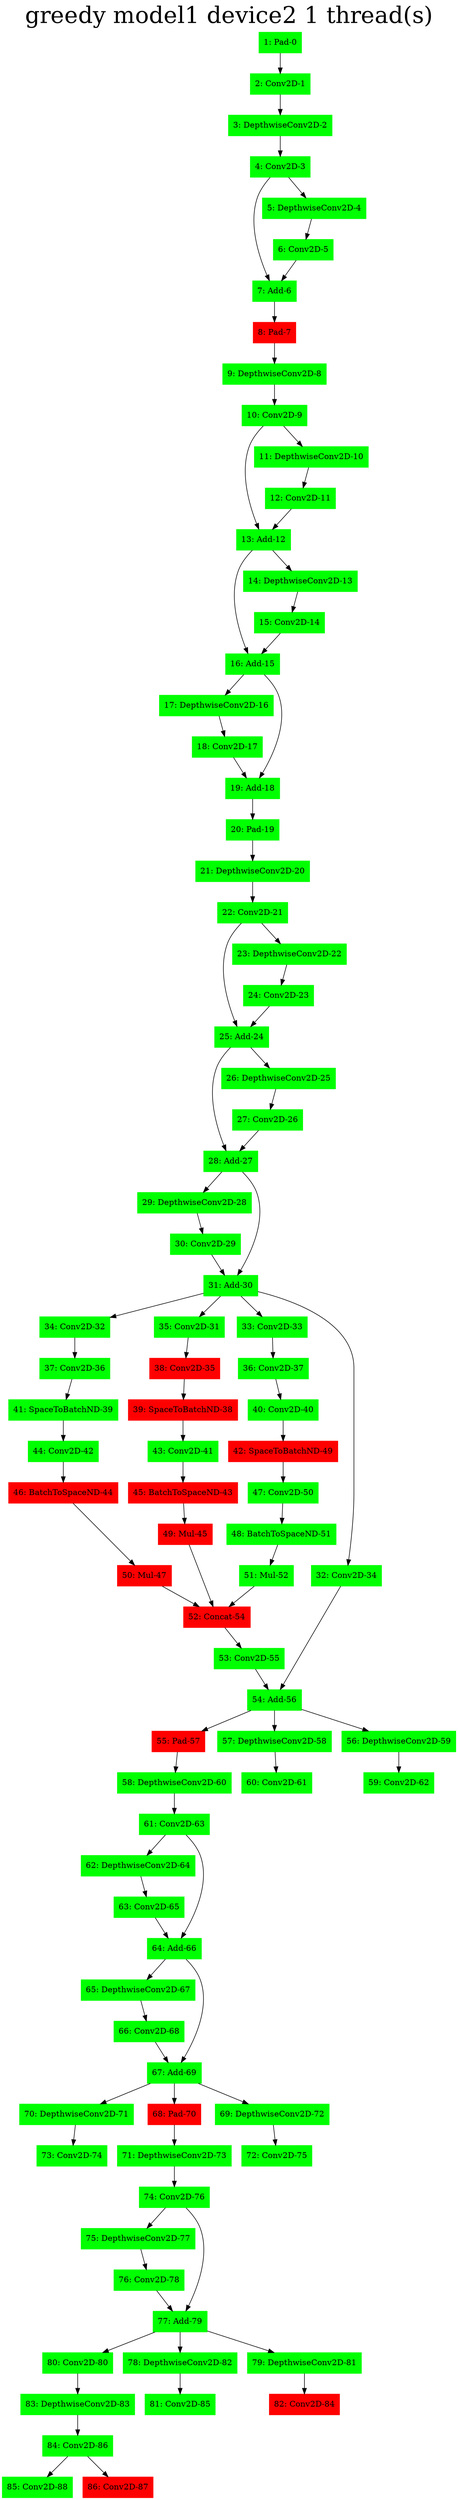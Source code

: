 digraph G {
label     = "greedy model1 device2 1 thread(s)"
    labelloc  =  t // t: Place the graph's title on top.
    fontsize  = 40 // Make title stand out by giving a large font size
    fontcolor = black"1: Pad-0"->"2: Conv2D-1";
"1: Pad-0" [shape=box,style=filled,color=green];
"2: Conv2D-1"->"3: DepthwiseConv2D-2";
"2: Conv2D-1" [shape=box,style=filled,color=green];
"3: DepthwiseConv2D-2"->"4: Conv2D-3";
"3: DepthwiseConv2D-2" [shape=box,style=filled,color=green];
"4: Conv2D-3"->"7: Add-6";
"4: Conv2D-3"->"5: DepthwiseConv2D-4";
"4: Conv2D-3" [shape=box,style=filled,color=green];
"5: DepthwiseConv2D-4"->"6: Conv2D-5";
"5: DepthwiseConv2D-4" [shape=box,style=filled,color=green];
"6: Conv2D-5"->"7: Add-6";
"6: Conv2D-5" [shape=box,style=filled,color=green];
"7: Add-6"->"8: Pad-7";
"7: Add-6" [shape=box,style=filled,color=green];
"8: Pad-7"->"9: DepthwiseConv2D-8";
"8: Pad-7" [shape=box,style=filled,color=red];
"9: DepthwiseConv2D-8"->"10: Conv2D-9";
"9: DepthwiseConv2D-8" [shape=box,style=filled,color=green];
"10: Conv2D-9"->"13: Add-12";
"10: Conv2D-9"->"11: DepthwiseConv2D-10";
"10: Conv2D-9" [shape=box,style=filled,color=green];
"11: DepthwiseConv2D-10"->"12: Conv2D-11";
"11: DepthwiseConv2D-10" [shape=box,style=filled,color=green];
"12: Conv2D-11"->"13: Add-12";
"12: Conv2D-11" [shape=box,style=filled,color=green];
"13: Add-12"->"16: Add-15";
"13: Add-12"->"14: DepthwiseConv2D-13";
"13: Add-12" [shape=box,style=filled,color=green];
"14: DepthwiseConv2D-13"->"15: Conv2D-14";
"14: DepthwiseConv2D-13" [shape=box,style=filled,color=green];
"15: Conv2D-14"->"16: Add-15";
"15: Conv2D-14" [shape=box,style=filled,color=green];
"16: Add-15"->"17: DepthwiseConv2D-16";
"16: Add-15"->"19: Add-18";
"16: Add-15" [shape=box,style=filled,color=green];
"17: DepthwiseConv2D-16"->"18: Conv2D-17";
"17: DepthwiseConv2D-16" [shape=box,style=filled,color=green];
"18: Conv2D-17"->"19: Add-18";
"18: Conv2D-17" [shape=box,style=filled,color=green];
"19: Add-18"->"20: Pad-19";
"19: Add-18" [shape=box,style=filled,color=green];
"20: Pad-19"->"21: DepthwiseConv2D-20";
"20: Pad-19" [shape=box,style=filled,color=green];
"21: DepthwiseConv2D-20"->"22: Conv2D-21";
"21: DepthwiseConv2D-20" [shape=box,style=filled,color=green];
"22: Conv2D-21"->"25: Add-24";
"22: Conv2D-21"->"23: DepthwiseConv2D-22";
"22: Conv2D-21" [shape=box,style=filled,color=green];
"23: DepthwiseConv2D-22"->"24: Conv2D-23";
"23: DepthwiseConv2D-22" [shape=box,style=filled,color=green];
"24: Conv2D-23"->"25: Add-24";
"24: Conv2D-23" [shape=box,style=filled,color=green];
"25: Add-24"->"28: Add-27";
"25: Add-24"->"26: DepthwiseConv2D-25";
"25: Add-24" [shape=box,style=filled,color=green];
"26: DepthwiseConv2D-25"->"27: Conv2D-26";
"26: DepthwiseConv2D-25" [shape=box,style=filled,color=green];
"27: Conv2D-26"->"28: Add-27";
"27: Conv2D-26" [shape=box,style=filled,color=green];
"28: Add-27"->"29: DepthwiseConv2D-28";
"28: Add-27"->"31: Add-30";
"28: Add-27" [shape=box,style=filled,color=green];
"29: DepthwiseConv2D-28"->"30: Conv2D-29";
"29: DepthwiseConv2D-28" [shape=box,style=filled,color=green];
"30: Conv2D-29"->"31: Add-30";
"30: Conv2D-29" [shape=box,style=filled,color=green];
"31: Add-30"->"34: Conv2D-32";
"31: Add-30"->"35: Conv2D-31";
"31: Add-30"->"33: Conv2D-33";
"31: Add-30"->"32: Conv2D-34";
"31: Add-30" [shape=box,style=filled,color=green];
"32: Conv2D-34"->"54: Add-56";
"32: Conv2D-34" [shape=box,style=filled,color=green];
"33: Conv2D-33"->"36: Conv2D-37";
"33: Conv2D-33" [shape=box,style=filled,color=green];
"36: Conv2D-37"->"40: Conv2D-40";
"36: Conv2D-37" [shape=box,style=filled,color=green];
"40: Conv2D-40"->"42: SpaceToBatchND-49";
"40: Conv2D-40" [shape=box,style=filled,color=green];
"42: SpaceToBatchND-49"->"47: Conv2D-50";
"42: SpaceToBatchND-49" [shape=box,style=filled,color=red];
"47: Conv2D-50"->"48: BatchToSpaceND-51";
"47: Conv2D-50" [shape=box,style=filled,color=green];
"48: BatchToSpaceND-51"->"51: Mul-52";
"48: BatchToSpaceND-51" [shape=box,style=filled,color=green];
"51: Mul-52"->"52: Concat-54";
"51: Mul-52" [shape=box,style=filled,color=green];
"34: Conv2D-32"->"37: Conv2D-36";
"34: Conv2D-32" [shape=box,style=filled,color=green];
"37: Conv2D-36"->"41: SpaceToBatchND-39";
"37: Conv2D-36" [shape=box,style=filled,color=green];
"41: SpaceToBatchND-39"->"44: Conv2D-42";
"41: SpaceToBatchND-39" [shape=box,style=filled,color=green];
"44: Conv2D-42"->"46: BatchToSpaceND-44";
"44: Conv2D-42" [shape=box,style=filled,color=green];
"46: BatchToSpaceND-44"->"50: Mul-47";
"46: BatchToSpaceND-44" [shape=box,style=filled,color=red];
"50: Mul-47"->"52: Concat-54";
"50: Mul-47" [shape=box,style=filled,color=red];
"35: Conv2D-31"->"38: Conv2D-35";
"35: Conv2D-31" [shape=box,style=filled,color=green];
"38: Conv2D-35"->"39: SpaceToBatchND-38";
"38: Conv2D-35" [shape=box,style=filled,color=red];
"39: SpaceToBatchND-38"->"43: Conv2D-41";
"39: SpaceToBatchND-38" [shape=box,style=filled,color=red];
"43: Conv2D-41"->"45: BatchToSpaceND-43";
"43: Conv2D-41" [shape=box,style=filled,color=green];
"45: BatchToSpaceND-43"->"49: Mul-45";
"45: BatchToSpaceND-43" [shape=box,style=filled,color=red];
"49: Mul-45"->"52: Concat-54";
"49: Mul-45" [shape=box,style=filled,color=red];
"52: Concat-54"->"53: Conv2D-55";
"52: Concat-54" [shape=box,style=filled,color=red];
"53: Conv2D-55"->"54: Add-56";
"53: Conv2D-55" [shape=box,style=filled,color=green];
"54: Add-56"->"55: Pad-57";
"54: Add-56"->"57: DepthwiseConv2D-58";
"54: Add-56"->"56: DepthwiseConv2D-59";
"54: Add-56" [shape=box,style=filled,color=green];
"55: Pad-57"->"58: DepthwiseConv2D-60";
"55: Pad-57" [shape=box,style=filled,color=red];
"58: DepthwiseConv2D-60"->"61: Conv2D-63";
"58: DepthwiseConv2D-60" [shape=box,style=filled,color=green];
"61: Conv2D-63"->"62: DepthwiseConv2D-64";
"61: Conv2D-63"->"64: Add-66";
"61: Conv2D-63" [shape=box,style=filled,color=green];
"62: DepthwiseConv2D-64"->"63: Conv2D-65";
"62: DepthwiseConv2D-64" [shape=box,style=filled,color=green];
"63: Conv2D-65"->"64: Add-66";
"63: Conv2D-65" [shape=box,style=filled,color=green];
"64: Add-66"->"65: DepthwiseConv2D-67";
"64: Add-66"->"67: Add-69";
"64: Add-66" [shape=box,style=filled,color=green];
"65: DepthwiseConv2D-67"->"66: Conv2D-68";
"65: DepthwiseConv2D-67" [shape=box,style=filled,color=green];
"66: Conv2D-68"->"67: Add-69";
"66: Conv2D-68" [shape=box,style=filled,color=green];
"67: Add-69"->"70: DepthwiseConv2D-71";
"67: Add-69"->"68: Pad-70";
"67: Add-69"->"69: DepthwiseConv2D-72";
"67: Add-69" [shape=box,style=filled,color=green];
"68: Pad-70"->"71: DepthwiseConv2D-73";
"68: Pad-70" [shape=box,style=filled,color=red];
"71: DepthwiseConv2D-73"->"74: Conv2D-76";
"71: DepthwiseConv2D-73" [shape=box,style=filled,color=green];
"74: Conv2D-76"->"75: DepthwiseConv2D-77";
"74: Conv2D-76"->"77: Add-79";
"74: Conv2D-76" [shape=box,style=filled,color=green];
"75: DepthwiseConv2D-77"->"76: Conv2D-78";
"75: DepthwiseConv2D-77" [shape=box,style=filled,color=green];
"76: Conv2D-78"->"77: Add-79";
"76: Conv2D-78" [shape=box,style=filled,color=green];
"77: Add-79"->"80: Conv2D-80";
"77: Add-79"->"78: DepthwiseConv2D-82";
"77: Add-79"->"79: DepthwiseConv2D-81";
"77: Add-79" [shape=box,style=filled,color=green];
"80: Conv2D-80"->"83: DepthwiseConv2D-83";
"80: Conv2D-80" [shape=box,style=filled,color=green];
"83: DepthwiseConv2D-83"->"84: Conv2D-86";
"83: DepthwiseConv2D-83" [shape=box,style=filled,color=green];
"84: Conv2D-86"->"85: Conv2D-88";
"84: Conv2D-86"->"86: Conv2D-87";
"84: Conv2D-86" [shape=box,style=filled,color=green];
"85: Conv2D-88" [shape=box,style=filled,color=green];
"86: Conv2D-87" [shape=box,style=filled,color=red];
"78: DepthwiseConv2D-82"->"81: Conv2D-85";
"78: DepthwiseConv2D-82" [shape=box,style=filled,color=green];
"81: Conv2D-85" [shape=box,style=filled,color=green];
"79: DepthwiseConv2D-81"->"82: Conv2D-84";
"79: DepthwiseConv2D-81" [shape=box,style=filled,color=green];
"82: Conv2D-84" [shape=box,style=filled,color=red];
"69: DepthwiseConv2D-72"->"72: Conv2D-75";
"69: DepthwiseConv2D-72" [shape=box,style=filled,color=green];
"72: Conv2D-75" [shape=box,style=filled,color=green];
"70: DepthwiseConv2D-71"->"73: Conv2D-74";
"70: DepthwiseConv2D-71" [shape=box,style=filled,color=green];
"73: Conv2D-74" [shape=box,style=filled,color=green];
"56: DepthwiseConv2D-59"->"59: Conv2D-62";
"56: DepthwiseConv2D-59" [shape=box,style=filled,color=green];
"59: Conv2D-62" [shape=box,style=filled,color=green];
"57: DepthwiseConv2D-58"->"60: Conv2D-61";
"57: DepthwiseConv2D-58" [shape=box,style=filled,color=green];
"60: Conv2D-61" [shape=box,style=filled,color=green];
}